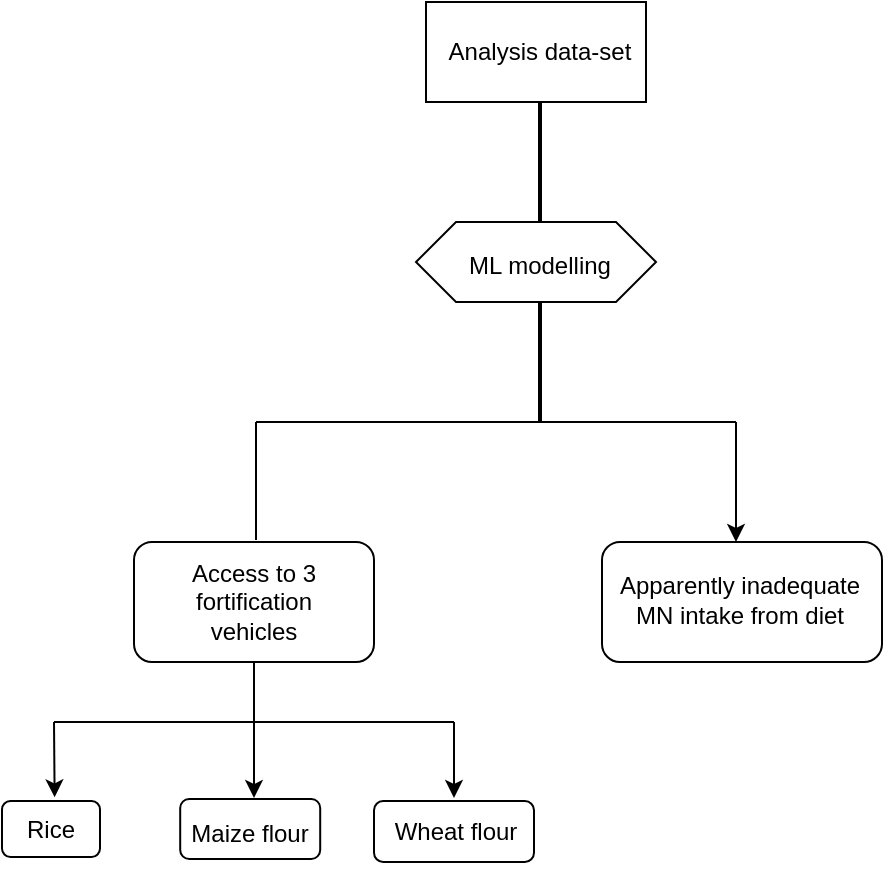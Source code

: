 <mxfile version="21.6.2" type="device">
  <diagram name="Page-1" id="05oTA2ym35Pzuii2VEQG">
    <mxGraphModel dx="1195" dy="693" grid="1" gridSize="10" guides="1" tooltips="1" connect="1" arrows="1" fold="1" page="1" pageScale="1" pageWidth="827" pageHeight="1169" math="0" shadow="0">
      <root>
        <mxCell id="0" />
        <mxCell id="1" parent="0" />
        <mxCell id="v5lMewFKsIk0TgbHjwEc-48" value="" style="group" vertex="1" connectable="0" parent="1">
          <mxGeometry x="347" y="50" width="110" height="50" as="geometry" />
        </mxCell>
        <mxCell id="v5lMewFKsIk0TgbHjwEc-46" value="" style="rounded=0;whiteSpace=wrap;html=1;" vertex="1" parent="v5lMewFKsIk0TgbHjwEc-48">
          <mxGeometry x="-2" width="110" height="50" as="geometry" />
        </mxCell>
        <mxCell id="v5lMewFKsIk0TgbHjwEc-47" value="&lt;font data-font-src=&quot;https://fonts.googleapis.com/css?family=calibri&quot;&gt;Analysis data-set&lt;/font&gt;" style="text;html=1;strokeColor=none;fillColor=none;align=center;verticalAlign=middle;whiteSpace=wrap;rounded=0;fontFamily=Helvetica;" vertex="1" parent="v5lMewFKsIk0TgbHjwEc-48">
          <mxGeometry y="10" width="110" height="30" as="geometry" />
        </mxCell>
        <mxCell id="v5lMewFKsIk0TgbHjwEc-49" value="" style="line;strokeWidth=2;direction=south;html=1;" vertex="1" parent="1">
          <mxGeometry x="397" y="100" width="10" height="60" as="geometry" />
        </mxCell>
        <mxCell id="v5lMewFKsIk0TgbHjwEc-50" value="" style="endArrow=none;html=1;rounded=0;" edge="1" parent="1">
          <mxGeometry width="50" height="50" relative="1" as="geometry">
            <mxPoint x="260" y="260" as="sourcePoint" />
            <mxPoint x="500" y="260" as="targetPoint" />
          </mxGeometry>
        </mxCell>
        <mxCell id="v5lMewFKsIk0TgbHjwEc-54" value="" style="group;fontFamily=Helvetica;" vertex="1" connectable="0" parent="1">
          <mxGeometry x="340" y="160" width="120" height="40" as="geometry" />
        </mxCell>
        <mxCell id="v5lMewFKsIk0TgbHjwEc-52" value="" style="shape=hexagon;perimeter=hexagonPerimeter2;whiteSpace=wrap;html=1;fixedSize=1;" vertex="1" parent="v5lMewFKsIk0TgbHjwEc-54">
          <mxGeometry width="120" height="40" as="geometry" />
        </mxCell>
        <mxCell id="v5lMewFKsIk0TgbHjwEc-53" value="ML modelling" style="text;html=1;strokeColor=none;fillColor=none;align=center;verticalAlign=middle;whiteSpace=wrap;rounded=0;fontFamily=Helvetica;" vertex="1" parent="v5lMewFKsIk0TgbHjwEc-54">
          <mxGeometry x="22" y="7" width="80" height="30" as="geometry" />
        </mxCell>
        <mxCell id="v5lMewFKsIk0TgbHjwEc-55" value="" style="line;strokeWidth=2;direction=south;html=1;" vertex="1" parent="1">
          <mxGeometry x="397" y="200" width="10" height="60" as="geometry" />
        </mxCell>
        <mxCell id="v5lMewFKsIk0TgbHjwEc-58" value="" style="group" vertex="1" connectable="0" parent="1">
          <mxGeometry x="360" y="360" width="140" height="60" as="geometry" />
        </mxCell>
        <mxCell id="v5lMewFKsIk0TgbHjwEc-59" value="" style="group;fontFamily=calibri;fontSource=https%3A%2F%2Ffonts.googleapis.com%2Fcss%3Ffamily%3Dcalibri;" vertex="1" connectable="0" parent="v5lMewFKsIk0TgbHjwEc-58">
          <mxGeometry x="73" y="-40" width="140" height="60" as="geometry" />
        </mxCell>
        <mxCell id="v5lMewFKsIk0TgbHjwEc-56" value="" style="rounded=1;whiteSpace=wrap;html=1;" vertex="1" parent="v5lMewFKsIk0TgbHjwEc-59">
          <mxGeometry width="140" height="60" as="geometry" />
        </mxCell>
        <mxCell id="v5lMewFKsIk0TgbHjwEc-57" value="Apparently inadequate MN intake from diet" style="text;html=1;strokeColor=none;fillColor=none;align=center;verticalAlign=middle;whiteSpace=wrap;rounded=0;fontFamily=Helvetica;" vertex="1" parent="v5lMewFKsIk0TgbHjwEc-59">
          <mxGeometry x="4" y="14" width="130" height="30" as="geometry" />
        </mxCell>
        <mxCell id="v5lMewFKsIk0TgbHjwEc-60" value="" style="endArrow=classic;html=1;rounded=0;" edge="1" parent="1">
          <mxGeometry width="50" height="50" relative="1" as="geometry">
            <mxPoint x="500" y="260" as="sourcePoint" />
            <mxPoint x="500" y="320" as="targetPoint" />
          </mxGeometry>
        </mxCell>
        <mxCell id="v5lMewFKsIk0TgbHjwEc-61" value="" style="endArrow=none;html=1;rounded=0;" edge="1" parent="1">
          <mxGeometry width="50" height="50" relative="1" as="geometry">
            <mxPoint x="260" y="319" as="sourcePoint" />
            <mxPoint x="260" y="260" as="targetPoint" />
          </mxGeometry>
        </mxCell>
        <mxCell id="v5lMewFKsIk0TgbHjwEc-62" value="" style="rounded=1;whiteSpace=wrap;html=1;" vertex="1" parent="1">
          <mxGeometry x="199" y="320" width="120" height="60" as="geometry" />
        </mxCell>
        <mxCell id="v5lMewFKsIk0TgbHjwEc-63" value="Access to 3 fortification vehicles" style="text;html=1;strokeColor=none;fillColor=none;align=center;verticalAlign=middle;whiteSpace=wrap;rounded=0;fontFamily=Helvetica;" vertex="1" parent="1">
          <mxGeometry x="209" y="335" width="100" height="30" as="geometry" />
        </mxCell>
        <mxCell id="v5lMewFKsIk0TgbHjwEc-64" value="" style="endArrow=none;html=1;rounded=0;" edge="1" parent="1">
          <mxGeometry width="50" height="50" relative="1" as="geometry">
            <mxPoint x="259" y="410" as="sourcePoint" />
            <mxPoint x="259" y="380" as="targetPoint" />
          </mxGeometry>
        </mxCell>
        <mxCell id="v5lMewFKsIk0TgbHjwEc-65" value="" style="endArrow=none;html=1;rounded=0;" edge="1" parent="1">
          <mxGeometry width="50" height="50" relative="1" as="geometry">
            <mxPoint x="159" y="410" as="sourcePoint" />
            <mxPoint x="359" y="410" as="targetPoint" />
          </mxGeometry>
        </mxCell>
        <mxCell id="v5lMewFKsIk0TgbHjwEc-68" value="" style="group" vertex="1" connectable="0" parent="1">
          <mxGeometry x="133" y="449.5" width="49" height="28" as="geometry" />
        </mxCell>
        <mxCell id="v5lMewFKsIk0TgbHjwEc-66" value="" style="rounded=1;whiteSpace=wrap;html=1;" vertex="1" parent="v5lMewFKsIk0TgbHjwEc-68">
          <mxGeometry width="49" height="28" as="geometry" />
        </mxCell>
        <mxCell id="v5lMewFKsIk0TgbHjwEc-67" value="Rice" style="text;html=1;strokeColor=none;fillColor=none;align=center;verticalAlign=middle;whiteSpace=wrap;rounded=0;" vertex="1" parent="v5lMewFKsIk0TgbHjwEc-68">
          <mxGeometry x="2.5" y="3.5" width="42.5" height="21" as="geometry" />
        </mxCell>
        <mxCell id="v5lMewFKsIk0TgbHjwEc-79" value="" style="rounded=1;whiteSpace=wrap;html=1;" vertex="1" parent="1">
          <mxGeometry x="319" y="449.5" width="80" height="30.5" as="geometry" />
        </mxCell>
        <mxCell id="v5lMewFKsIk0TgbHjwEc-75" value="Wheat flour" style="text;html=1;strokeColor=none;fillColor=none;align=center;verticalAlign=middle;whiteSpace=wrap;rounded=0;" vertex="1" parent="1">
          <mxGeometry x="325" y="444.5" width="70" height="40" as="geometry" />
        </mxCell>
        <mxCell id="v5lMewFKsIk0TgbHjwEc-78" value="" style="group" vertex="1" connectable="0" parent="1">
          <mxGeometry x="220" y="445.5" width="74.2" height="40" as="geometry" />
        </mxCell>
        <mxCell id="v5lMewFKsIk0TgbHjwEc-69" value="" style="rounded=1;whiteSpace=wrap;html=1;" vertex="1" parent="v5lMewFKsIk0TgbHjwEc-78">
          <mxGeometry x="2.1" y="3" width="70" height="30" as="geometry" />
        </mxCell>
        <mxCell id="v5lMewFKsIk0TgbHjwEc-70" value="Maize flour" style="text;html=1;strokeColor=none;fillColor=none;align=center;verticalAlign=middle;whiteSpace=wrap;rounded=0;" vertex="1" parent="v5lMewFKsIk0TgbHjwEc-78">
          <mxGeometry width="74.2" height="40" as="geometry" />
        </mxCell>
        <mxCell id="v5lMewFKsIk0TgbHjwEc-88" value="" style="endArrow=classic;html=1;rounded=0;entryX=0.537;entryY=-0.065;entryDx=0;entryDy=0;entryPerimeter=0;" edge="1" parent="1" target="v5lMewFKsIk0TgbHjwEc-66">
          <mxGeometry width="50" height="50" relative="1" as="geometry">
            <mxPoint x="159" y="410" as="sourcePoint" />
            <mxPoint x="160" y="440" as="targetPoint" />
          </mxGeometry>
        </mxCell>
        <mxCell id="v5lMewFKsIk0TgbHjwEc-92" value="" style="endArrow=classic;html=1;rounded=0;entryX=0.537;entryY=-0.065;entryDx=0;entryDy=0;entryPerimeter=0;" edge="1" parent="1">
          <mxGeometry width="50" height="50" relative="1" as="geometry">
            <mxPoint x="259" y="410" as="sourcePoint" />
            <mxPoint x="259" y="448" as="targetPoint" />
          </mxGeometry>
        </mxCell>
        <mxCell id="v5lMewFKsIk0TgbHjwEc-93" value="" style="endArrow=classic;html=1;rounded=0;entryX=0.537;entryY=-0.065;entryDx=0;entryDy=0;entryPerimeter=0;" edge="1" parent="1">
          <mxGeometry width="50" height="50" relative="1" as="geometry">
            <mxPoint x="359" y="410" as="sourcePoint" />
            <mxPoint x="359" y="448" as="targetPoint" />
          </mxGeometry>
        </mxCell>
      </root>
    </mxGraphModel>
  </diagram>
</mxfile>
